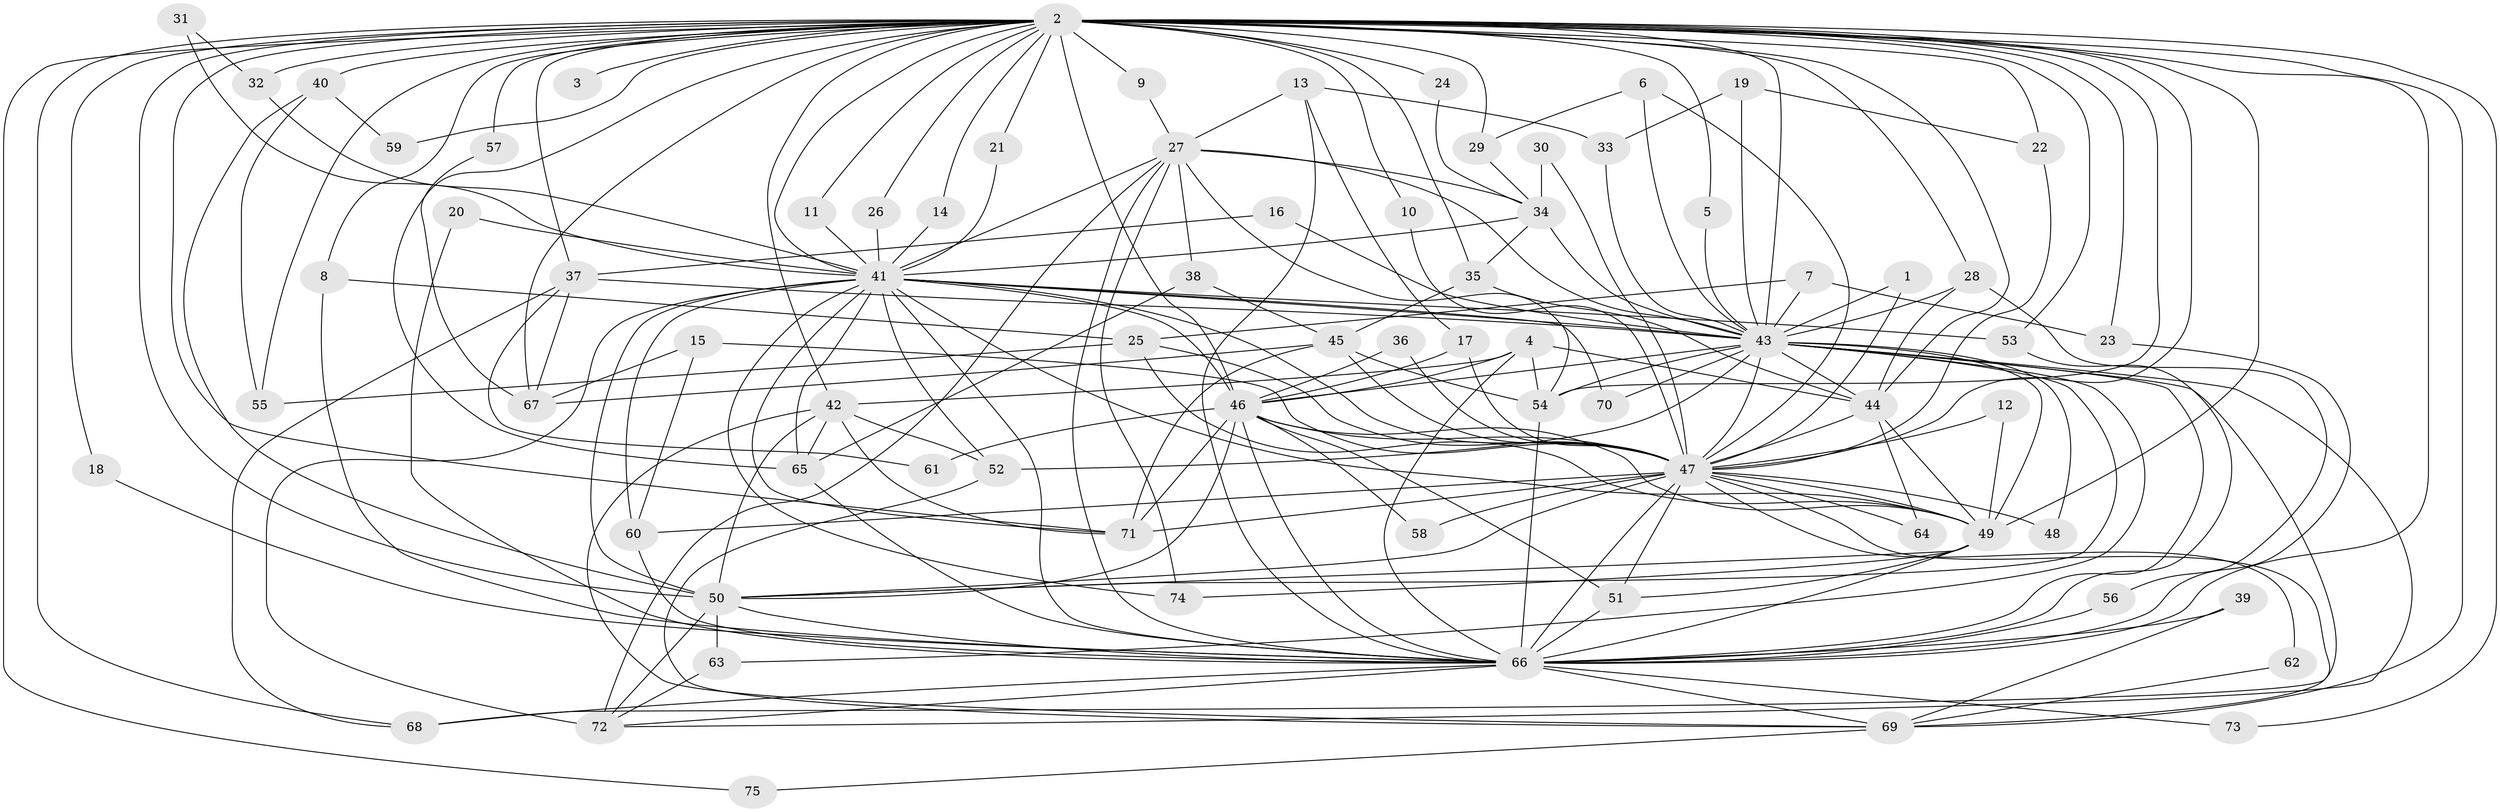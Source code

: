 // original degree distribution, {32: 0.013422818791946308, 24: 0.006711409395973154, 21: 0.006711409395973154, 18: 0.006711409395973154, 35: 0.006711409395973154, 29: 0.013422818791946308, 15: 0.006711409395973154, 17: 0.006711409395973154, 6: 0.020134228187919462, 2: 0.5436241610738255, 3: 0.19463087248322147, 5: 0.053691275167785234, 4: 0.09395973154362416, 10: 0.006711409395973154, 7: 0.020134228187919462}
// Generated by graph-tools (version 1.1) at 2025/25/03/09/25 03:25:40]
// undirected, 75 vertices, 203 edges
graph export_dot {
graph [start="1"]
  node [color=gray90,style=filled];
  1;
  2;
  3;
  4;
  5;
  6;
  7;
  8;
  9;
  10;
  11;
  12;
  13;
  14;
  15;
  16;
  17;
  18;
  19;
  20;
  21;
  22;
  23;
  24;
  25;
  26;
  27;
  28;
  29;
  30;
  31;
  32;
  33;
  34;
  35;
  36;
  37;
  38;
  39;
  40;
  41;
  42;
  43;
  44;
  45;
  46;
  47;
  48;
  49;
  50;
  51;
  52;
  53;
  54;
  55;
  56;
  57;
  58;
  59;
  60;
  61;
  62;
  63;
  64;
  65;
  66;
  67;
  68;
  69;
  70;
  71;
  72;
  73;
  74;
  75;
  1 -- 43 [weight=1.0];
  1 -- 47 [weight=1.0];
  2 -- 3 [weight=1.0];
  2 -- 5 [weight=1.0];
  2 -- 8 [weight=1.0];
  2 -- 9 [weight=1.0];
  2 -- 10 [weight=1.0];
  2 -- 11 [weight=1.0];
  2 -- 14 [weight=1.0];
  2 -- 18 [weight=1.0];
  2 -- 21 [weight=1.0];
  2 -- 22 [weight=2.0];
  2 -- 23 [weight=1.0];
  2 -- 24 [weight=1.0];
  2 -- 26 [weight=1.0];
  2 -- 28 [weight=1.0];
  2 -- 29 [weight=1.0];
  2 -- 32 [weight=2.0];
  2 -- 35 [weight=1.0];
  2 -- 37 [weight=2.0];
  2 -- 40 [weight=2.0];
  2 -- 41 [weight=3.0];
  2 -- 42 [weight=2.0];
  2 -- 43 [weight=4.0];
  2 -- 44 [weight=1.0];
  2 -- 46 [weight=5.0];
  2 -- 47 [weight=4.0];
  2 -- 49 [weight=4.0];
  2 -- 50 [weight=6.0];
  2 -- 53 [weight=1.0];
  2 -- 54 [weight=2.0];
  2 -- 55 [weight=1.0];
  2 -- 57 [weight=1.0];
  2 -- 59 [weight=1.0];
  2 -- 65 [weight=1.0];
  2 -- 66 [weight=3.0];
  2 -- 67 [weight=1.0];
  2 -- 68 [weight=1.0];
  2 -- 69 [weight=1.0];
  2 -- 71 [weight=1.0];
  2 -- 73 [weight=2.0];
  2 -- 75 [weight=1.0];
  4 -- 42 [weight=1.0];
  4 -- 44 [weight=1.0];
  4 -- 46 [weight=1.0];
  4 -- 54 [weight=1.0];
  4 -- 66 [weight=1.0];
  5 -- 43 [weight=1.0];
  6 -- 29 [weight=1.0];
  6 -- 43 [weight=2.0];
  6 -- 47 [weight=1.0];
  7 -- 23 [weight=1.0];
  7 -- 25 [weight=1.0];
  7 -- 43 [weight=1.0];
  8 -- 25 [weight=1.0];
  8 -- 66 [weight=1.0];
  9 -- 27 [weight=1.0];
  10 -- 47 [weight=1.0];
  11 -- 41 [weight=1.0];
  12 -- 47 [weight=1.0];
  12 -- 49 [weight=1.0];
  13 -- 17 [weight=1.0];
  13 -- 27 [weight=1.0];
  13 -- 33 [weight=1.0];
  13 -- 66 [weight=1.0];
  14 -- 41 [weight=1.0];
  15 -- 47 [weight=1.0];
  15 -- 60 [weight=1.0];
  15 -- 67 [weight=1.0];
  16 -- 37 [weight=1.0];
  16 -- 43 [weight=1.0];
  17 -- 46 [weight=1.0];
  17 -- 47 [weight=1.0];
  18 -- 66 [weight=1.0];
  19 -- 22 [weight=1.0];
  19 -- 33 [weight=1.0];
  19 -- 43 [weight=1.0];
  20 -- 41 [weight=1.0];
  20 -- 66 [weight=1.0];
  21 -- 41 [weight=1.0];
  22 -- 47 [weight=1.0];
  23 -- 66 [weight=1.0];
  24 -- 34 [weight=1.0];
  25 -- 47 [weight=2.0];
  25 -- 49 [weight=1.0];
  25 -- 55 [weight=1.0];
  26 -- 41 [weight=1.0];
  27 -- 34 [weight=1.0];
  27 -- 38 [weight=1.0];
  27 -- 41 [weight=1.0];
  27 -- 43 [weight=1.0];
  27 -- 54 [weight=1.0];
  27 -- 66 [weight=1.0];
  27 -- 72 [weight=1.0];
  27 -- 74 [weight=1.0];
  28 -- 43 [weight=1.0];
  28 -- 44 [weight=1.0];
  28 -- 56 [weight=1.0];
  29 -- 34 [weight=1.0];
  30 -- 34 [weight=1.0];
  30 -- 47 [weight=1.0];
  31 -- 32 [weight=1.0];
  31 -- 41 [weight=1.0];
  32 -- 41 [weight=1.0];
  33 -- 43 [weight=1.0];
  34 -- 35 [weight=1.0];
  34 -- 41 [weight=1.0];
  34 -- 43 [weight=1.0];
  35 -- 44 [weight=1.0];
  35 -- 45 [weight=1.0];
  36 -- 46 [weight=1.0];
  36 -- 47 [weight=2.0];
  37 -- 43 [weight=1.0];
  37 -- 61 [weight=1.0];
  37 -- 67 [weight=1.0];
  37 -- 68 [weight=1.0];
  38 -- 45 [weight=1.0];
  38 -- 65 [weight=1.0];
  39 -- 66 [weight=1.0];
  39 -- 69 [weight=1.0];
  40 -- 50 [weight=1.0];
  40 -- 55 [weight=1.0];
  40 -- 59 [weight=1.0];
  41 -- 43 [weight=1.0];
  41 -- 46 [weight=1.0];
  41 -- 47 [weight=2.0];
  41 -- 49 [weight=1.0];
  41 -- 50 [weight=1.0];
  41 -- 52 [weight=1.0];
  41 -- 53 [weight=2.0];
  41 -- 60 [weight=1.0];
  41 -- 65 [weight=1.0];
  41 -- 66 [weight=1.0];
  41 -- 70 [weight=1.0];
  41 -- 71 [weight=1.0];
  41 -- 72 [weight=1.0];
  41 -- 74 [weight=1.0];
  42 -- 50 [weight=1.0];
  42 -- 52 [weight=1.0];
  42 -- 65 [weight=1.0];
  42 -- 69 [weight=1.0];
  42 -- 71 [weight=1.0];
  43 -- 44 [weight=1.0];
  43 -- 46 [weight=1.0];
  43 -- 47 [weight=2.0];
  43 -- 48 [weight=1.0];
  43 -- 49 [weight=1.0];
  43 -- 50 [weight=1.0];
  43 -- 52 [weight=1.0];
  43 -- 54 [weight=1.0];
  43 -- 63 [weight=1.0];
  43 -- 66 [weight=1.0];
  43 -- 68 [weight=1.0];
  43 -- 70 [weight=1.0];
  43 -- 72 [weight=1.0];
  44 -- 47 [weight=1.0];
  44 -- 49 [weight=1.0];
  44 -- 64 [weight=1.0];
  45 -- 47 [weight=1.0];
  45 -- 54 [weight=1.0];
  45 -- 67 [weight=1.0];
  45 -- 71 [weight=1.0];
  46 -- 47 [weight=1.0];
  46 -- 49 [weight=1.0];
  46 -- 50 [weight=1.0];
  46 -- 51 [weight=1.0];
  46 -- 58 [weight=1.0];
  46 -- 61 [weight=1.0];
  46 -- 66 [weight=1.0];
  46 -- 71 [weight=1.0];
  47 -- 48 [weight=1.0];
  47 -- 49 [weight=1.0];
  47 -- 50 [weight=1.0];
  47 -- 51 [weight=1.0];
  47 -- 58 [weight=1.0];
  47 -- 60 [weight=1.0];
  47 -- 62 [weight=1.0];
  47 -- 64 [weight=1.0];
  47 -- 66 [weight=1.0];
  47 -- 69 [weight=1.0];
  47 -- 71 [weight=1.0];
  49 -- 50 [weight=1.0];
  49 -- 51 [weight=1.0];
  49 -- 66 [weight=1.0];
  49 -- 74 [weight=1.0];
  50 -- 63 [weight=1.0];
  50 -- 66 [weight=1.0];
  50 -- 72 [weight=2.0];
  51 -- 66 [weight=1.0];
  52 -- 69 [weight=1.0];
  53 -- 66 [weight=1.0];
  54 -- 66 [weight=1.0];
  56 -- 66 [weight=1.0];
  57 -- 67 [weight=1.0];
  60 -- 66 [weight=1.0];
  62 -- 69 [weight=1.0];
  63 -- 72 [weight=1.0];
  65 -- 66 [weight=1.0];
  66 -- 68 [weight=1.0];
  66 -- 69 [weight=1.0];
  66 -- 72 [weight=1.0];
  66 -- 73 [weight=2.0];
  69 -- 75 [weight=1.0];
}
